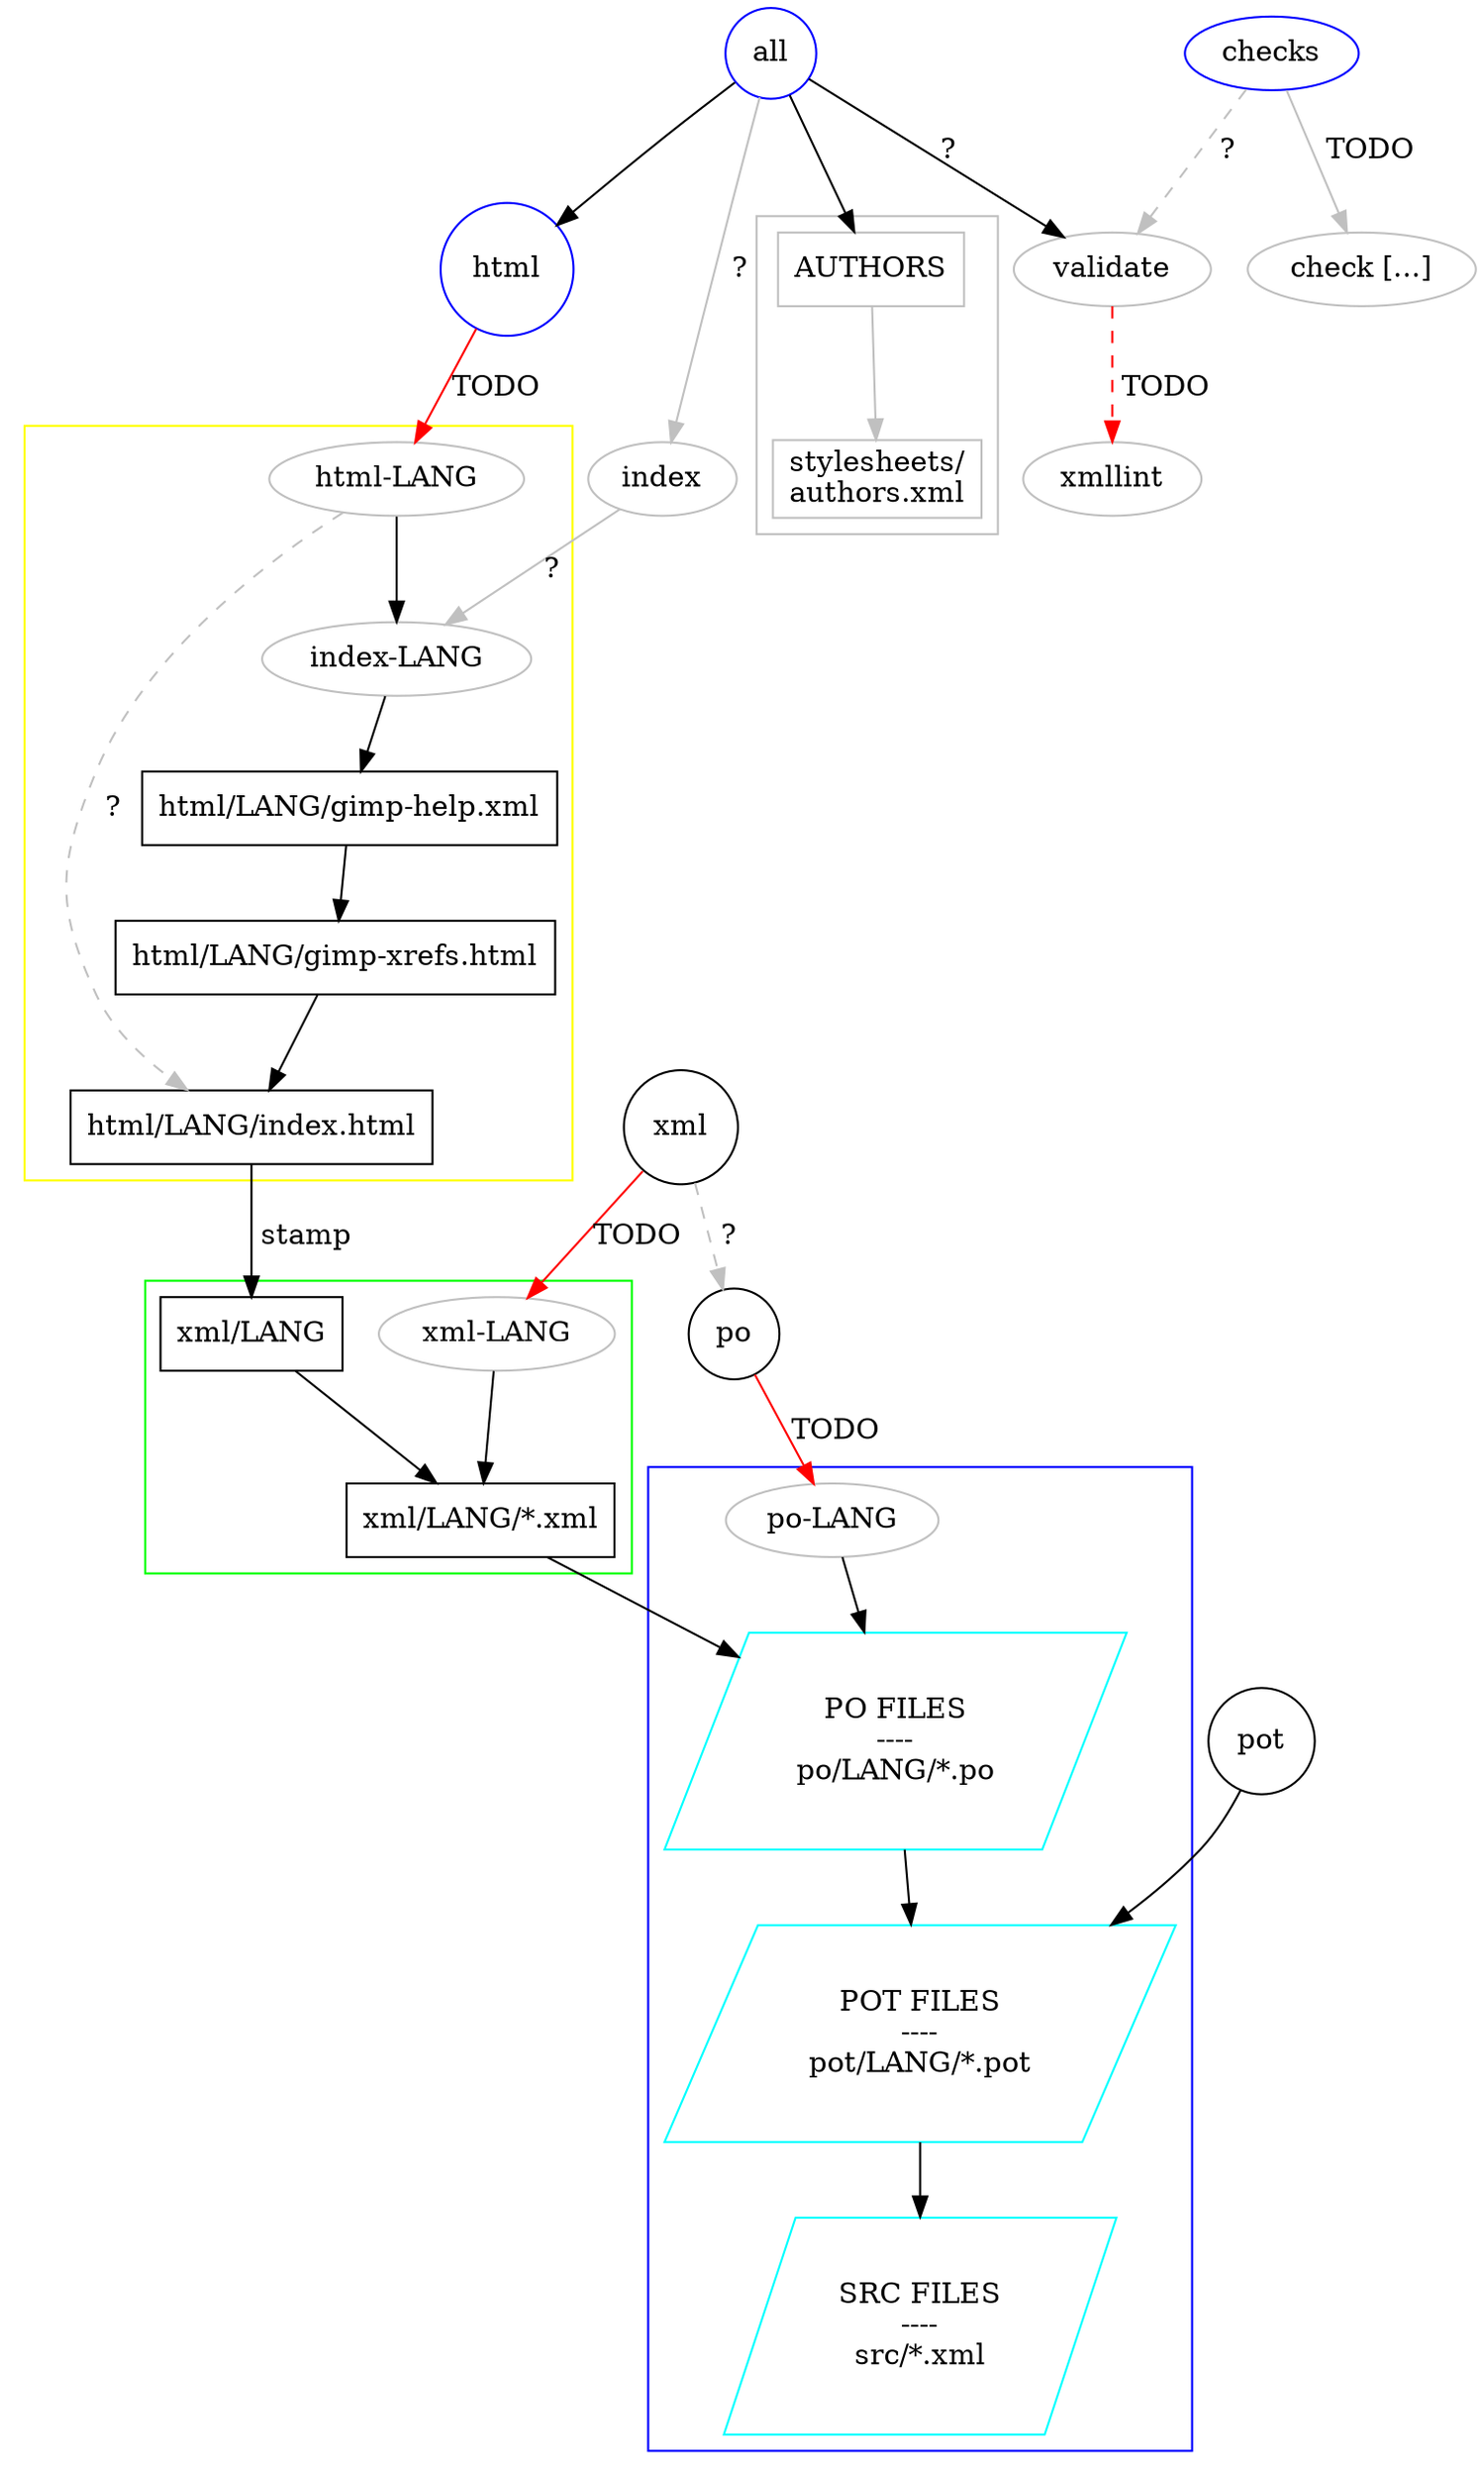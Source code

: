 /*
    Proposed gettext-based gimp-help build system

    Shapes:
        - circle    main targets
        - ellipse   lang-dependent or auxiliary targets
        - box       file or directory targets
        - polygon   file list
        - hexagon   TODO etc.
    Colors:
        - blue      PO & POT
        - green     XML
        - yellow    HTML
        - grey      minor targets etc.
        - red       TODO
*/

digraph gimp_build_system {
    node[shape=box];

    all[label="all" color=blue shape="circle"];

    all -> validate[label="?"];
    all -> html;
    all -> index[label="?" color=grey];
    all -> authors;

    /* do_nothing[label="do nothing" color=grey shape=hexagon] */
    /* todo[label="TODO" color=red shape=hexagon] */

    node[shape=circle];
    pot[label="pot"];
    po[shape=circle];

    po -> po_lang[label="TODO" color=red];
    pot -> pot_files;

    subgraph cluster_po {
        color="blue";
    
        src_files[label="SRC FILES\n----\nsrc/*.xml" color=cyan shape=polygon side=4 skew=.5];
        pot_files[label="POT FILES\n----\npot/LANG/*.pot" color=cyan shape=polygon side=4 skew=.5];
        po_files[label="PO FILES\n----\npo/LANG/*.po" color=cyan shape=polygon side=4 skew=.5];
    
        pot_files -> src_files;
        
        node[shape=ellipse];
        po_lang[label="po-LANG" color=grey shape=ellipse];
        po_lang -> po_files -> pot_files;
        /* po_en[label="po-en" color=grey] */
        /* po_en -> do_nothing */
    
    } /* subgraph cluster_po */

    subgraph cluster_authors {
        color="grey";

        authors[label="AUTHORS" color=grey shape=box]
        authors_xml[label="stylesheets/\nauthors.xml" color=grey shape=box]
        authors -> authors_xml[color=grey]
    } /* subgraph cluster_authors */


    xml[label="xml" shape=circle];

    subgraph cluster_xml {
        color="green";
    
        xml_files[label="xml/LANG/*.xml" shape=box];
        xml_dir[label="xml/LANG" shape=box]
        xml_lang[label="xml-LANG" color=grey shape=ellipse]
        /* xml_en[label="xml-en" color=green shape=ellipse] */
    
        xml_dir -> xml_files -> po_files
        xml_lang -> xml_files
        /* xml_en -> src_files[label="link" color="grey"] */

    } /* subgraph cluster_xml */

    html[color=blue shape=circle]
    index[color=grey shape=ellipse]
    index -> index_lang[color=grey label="?"]

    subgraph cluster_html {
        color="yellow";
    
        html_lang[label="html-LANG" color=grey shape=ellipse]
        html_main[label="html/LANG/index.html" shape=box]
        index_lang[label="index-LANG" color=grey shape=ellipse]
        xrefs_lang[label="html/LANG/gimp-xrefs.html" shape=box] 
        help_lang[label="html/LANG/gimp-help.xml" shape=box]
    
        
        /* html_lang -> po_lang */
        html_lang -> index_lang
        html_lang -> html_main[style=dashed color=grey label=" ?"]
        html_main -> xml_dir[label=" stamp"]
        xrefs_lang -> html_main
    
        index_lang -> help_lang -> xrefs_lang

    } /* subgraph cluster_html */


    /* TODO */

    xml[shape=circle]
    checks[color=blue shape=ellipse]
    check1[label="check [...]" color=grey shape=ellipse]
    validate[color=grey shape=ellipse]
    xmllint[color=grey shape=ellipse]

    xml ->  xml_lang[label="TODO" color=red]
    /* xml ->  xml_en[color=grey] */
    xml ->  po[style=dashed color=grey label=" ?"]
    html -> html_lang[label="TODO" color=red]
    checks -> validate[color=grey style=dashed label=" ?"]
    checks -> check1[color=grey label=" TODO"]
    validate -> xmllint[color=red style=dashed label=" TODO"]

} /* digraph gimp_build_system */
